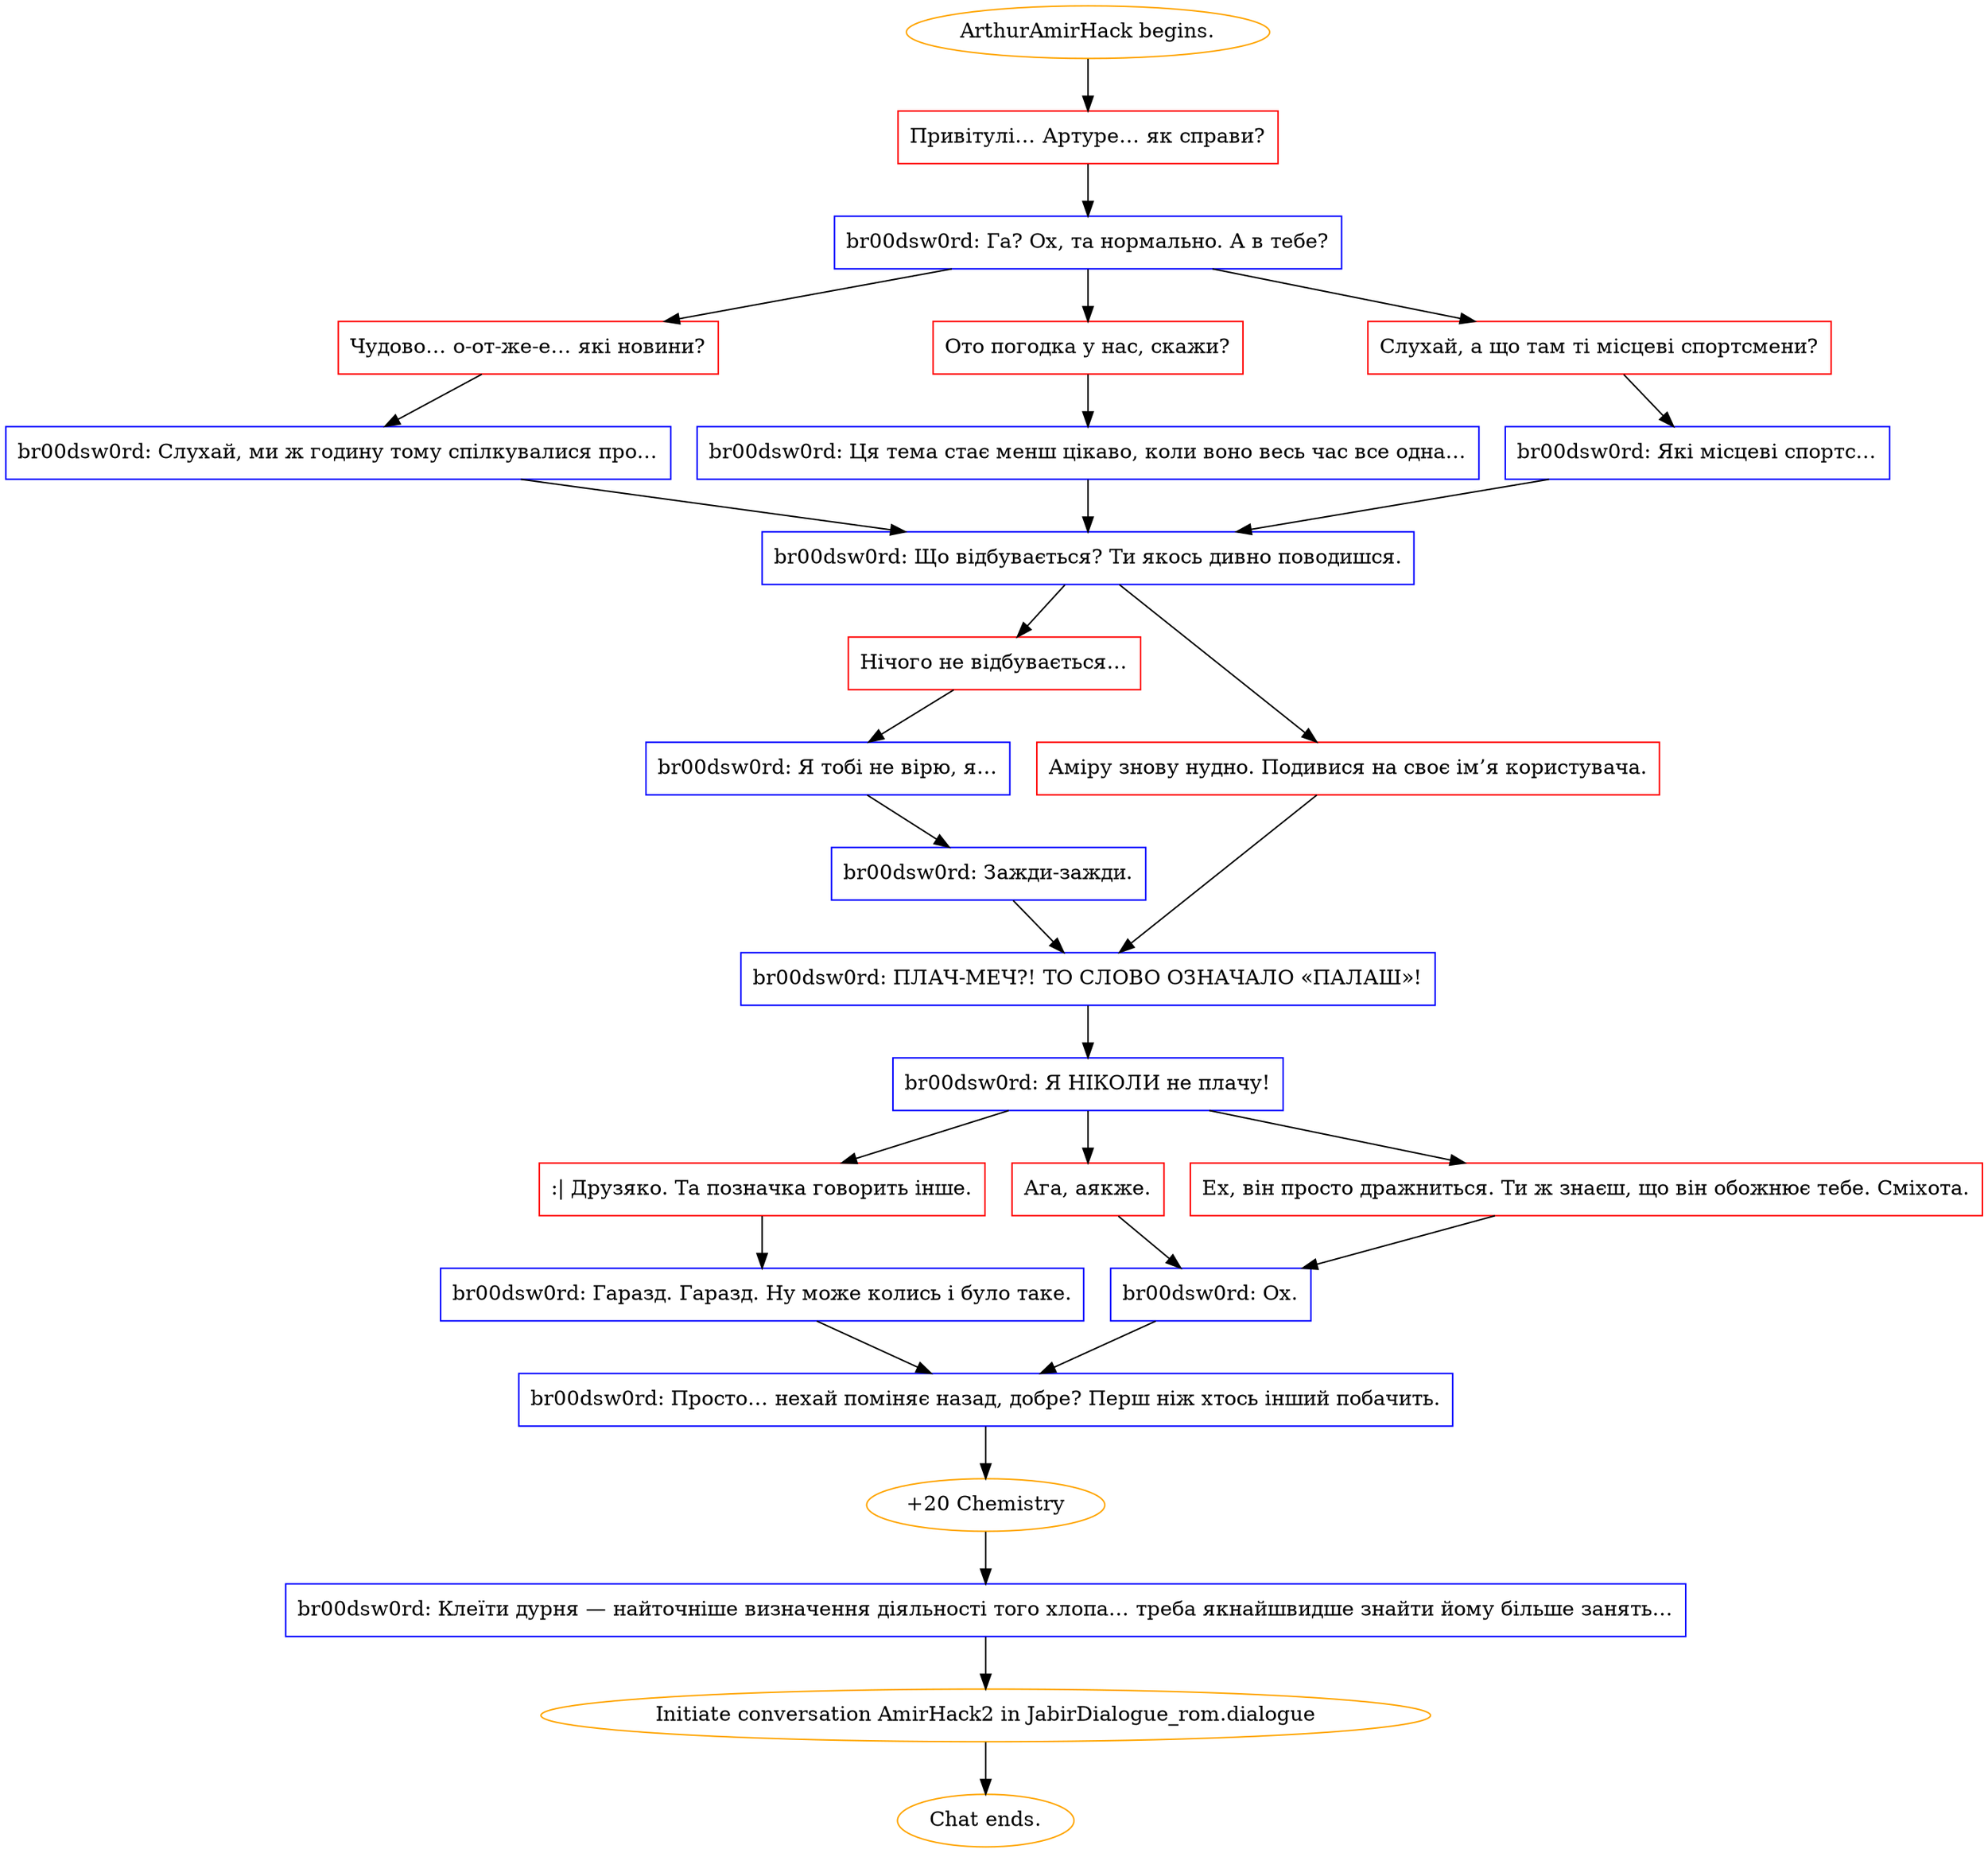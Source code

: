digraph {
	"ArthurAmirHack begins." [color=orange];
		"ArthurAmirHack begins." -> j3699688227;
	j3699688227 [label="Привітулі… Артуре… як справи?",shape=box,color=red];
		j3699688227 -> j1344669427;
	j1344669427 [label="br00dsw0rd: Га? Ох, та нормально. А в тебе?",shape=box,color=blue];
		j1344669427 -> j2798746111;
		j1344669427 -> j1726737298;
		j1344669427 -> j2646730260;
	j2798746111 [label="Чудово… о-от-же-е… які новини?",shape=box,color=red];
		j2798746111 -> j1613655990;
	j1726737298 [label="Ото погодка у нас, скажи?",shape=box,color=red];
		j1726737298 -> j3100488147;
	j2646730260 [label="Слухай, а що там ті місцеві спортсмени?",shape=box,color=red];
		j2646730260 -> j2736458377;
	j1613655990 [label="br00dsw0rd: Слухай, ми ж годину тому спілкувалися про…",shape=box,color=blue];
		j1613655990 -> j768345038;
	j3100488147 [label="br00dsw0rd: Ця тема стає менш цікаво, коли воно весь час все одна…",shape=box,color=blue];
		j3100488147 -> j768345038;
	j2736458377 [label="br00dsw0rd: Які місцеві спортс…",shape=box,color=blue];
		j2736458377 -> j768345038;
	j768345038 [label="br00dsw0rd: Що відбувається? Ти якось дивно поводишся.",shape=box,color=blue];
		j768345038 -> j4062048521;
		j768345038 -> j2196070198;
	j4062048521 [label="Нічого не відбувається…",shape=box,color=red];
		j4062048521 -> j1223793869;
	j2196070198 [label="Аміру знову нудно. Подивися на своє ім’я користувача.",shape=box,color=red];
		j2196070198 -> j3894932864;
	j1223793869 [label="br00dsw0rd: Я тобі не вірю, я…",shape=box,color=blue];
		j1223793869 -> j346545735;
	j3894932864 [label="br00dsw0rd: ПЛАЧ-МЕЧ?! ТО СЛОВО ОЗНАЧАЛО «ПАЛАШ»!",shape=box,color=blue];
		j3894932864 -> j3310449244;
	j346545735 [label="br00dsw0rd: Зажди-зажди.",shape=box,color=blue];
		j346545735 -> j3894932864;
	j3310449244 [label="br00dsw0rd: Я НІКОЛИ не плачу!",shape=box,color=blue];
		j3310449244 -> j3200654437;
		j3310449244 -> j2351814599;
		j3310449244 -> j295531238;
	j3200654437 [label=":| Друзяко. Та позначка говорить інше.",shape=box,color=red];
		j3200654437 -> j170173904;
	j2351814599 [label="Ага, аякже.",shape=box,color=red];
		j2351814599 -> j2488359345;
	j295531238 [label="Ех, він просто дражниться. Ти ж знаєш, що він обожнює тебе. Сміхота.",shape=box,color=red];
		j295531238 -> j2488359345;
	j170173904 [label="br00dsw0rd: Гаразд. Гаразд. Ну може колись і було таке.",shape=box,color=blue];
		j170173904 -> j4011396682;
	j2488359345 [label="br00dsw0rd: Ох.",shape=box,color=blue];
		j2488359345 -> j4011396682;
	j4011396682 [label="br00dsw0rd: Просто… нехай поміняє назад, добре? Перш ніж хтось інший побачить.",shape=box,color=blue];
		j4011396682 -> j1964058245;
	j1964058245 [label="+20 Chemistry",color=orange];
		j1964058245 -> j4217748393;
	j4217748393 [label="br00dsw0rd: Клеїти дурня — найточніше визначення діяльності того хлопа… треба якнайшвидше знайти йому більше занять…",shape=box,color=blue];
		j4217748393 -> "Initiate conversation AmirHack2 in JabirDialogue_rom.dialogue";
	"Initiate conversation AmirHack2 in JabirDialogue_rom.dialogue" [label="Initiate conversation AmirHack2 in JabirDialogue_rom.dialogue",color=orange];
		"Initiate conversation AmirHack2 in JabirDialogue_rom.dialogue" -> "Chat ends.";
	"Chat ends." [color=orange];
}